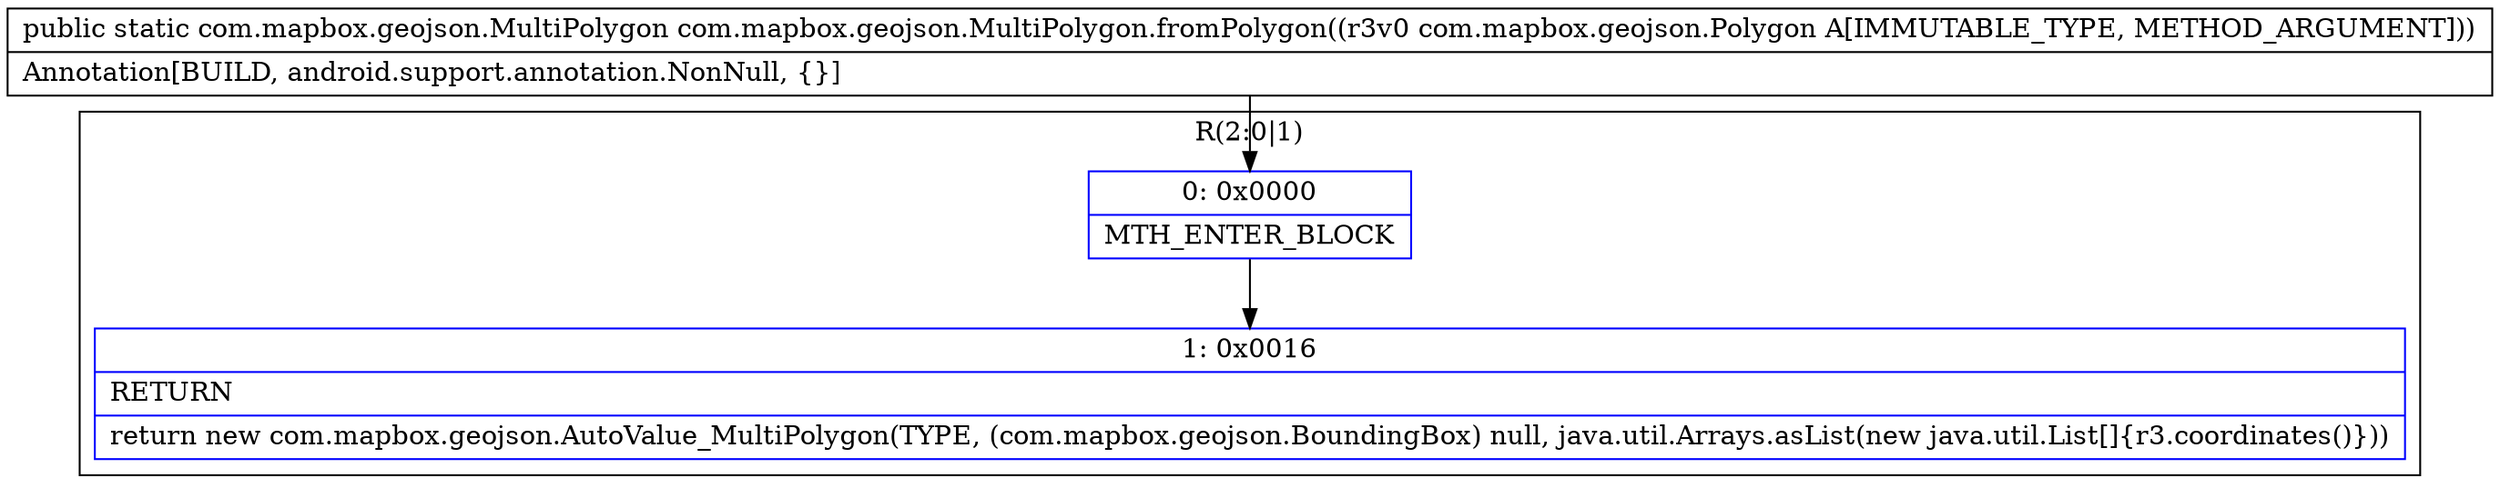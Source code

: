 digraph "CFG forcom.mapbox.geojson.MultiPolygon.fromPolygon(Lcom\/mapbox\/geojson\/Polygon;)Lcom\/mapbox\/geojson\/MultiPolygon;" {
subgraph cluster_Region_2078528760 {
label = "R(2:0|1)";
node [shape=record,color=blue];
Node_0 [shape=record,label="{0\:\ 0x0000|MTH_ENTER_BLOCK\l}"];
Node_1 [shape=record,label="{1\:\ 0x0016|RETURN\l|return new com.mapbox.geojson.AutoValue_MultiPolygon(TYPE, (com.mapbox.geojson.BoundingBox) null, java.util.Arrays.asList(new java.util.List[]\{r3.coordinates()\}))\l}"];
}
MethodNode[shape=record,label="{public static com.mapbox.geojson.MultiPolygon com.mapbox.geojson.MultiPolygon.fromPolygon((r3v0 com.mapbox.geojson.Polygon A[IMMUTABLE_TYPE, METHOD_ARGUMENT]))  | Annotation[BUILD, android.support.annotation.NonNull, \{\}]\l}"];
MethodNode -> Node_0;
Node_0 -> Node_1;
}

